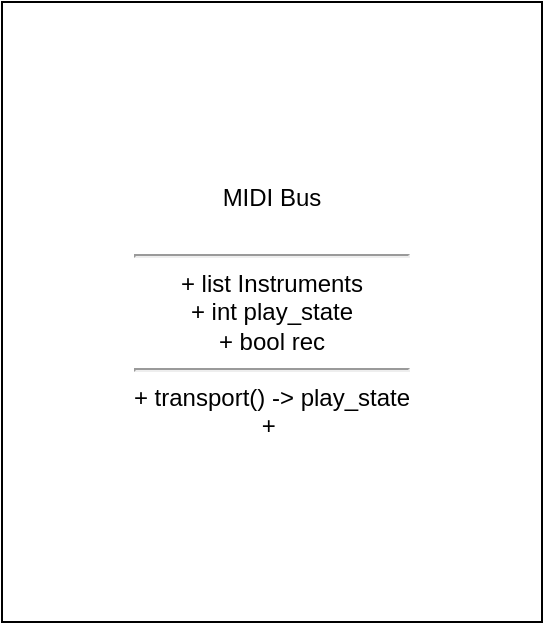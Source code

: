 <mxfile>
    <diagram id="GzSSaLns1zzax5EXb5d2" name="Page-1">
        <mxGraphModel dx="442" dy="543" grid="1" gridSize="10" guides="1" tooltips="1" connect="1" arrows="1" fold="1" page="1" pageScale="1" pageWidth="850" pageHeight="1100" math="0" shadow="0">
            <root>
                <mxCell id="0"/>
                <mxCell id="1" parent="0"/>
                <mxCell id="2" value="MIDI Bus&lt;br&gt;&lt;br&gt;&lt;hr&gt;+ list Instruments&lt;br&gt;+ int play_state&lt;br&gt;+ bool rec&lt;br&gt;&lt;hr&gt;+ transport() -&amp;gt; play_state&lt;br&gt;+&amp;nbsp;" style="whiteSpace=wrap;html=1;" vertex="1" parent="1">
                    <mxGeometry x="100" y="90" width="270" height="310" as="geometry"/>
                </mxCell>
            </root>
        </mxGraphModel>
    </diagram>
</mxfile>